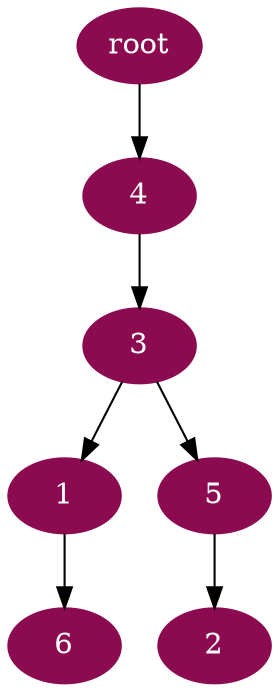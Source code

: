 digraph G {
node [color=deeppink4, style=filled, fontcolor=white];
3 -> 1;
5 -> 2;
4 -> 3;
"root" -> 4;
3 -> 5;
1 -> 6;
}
